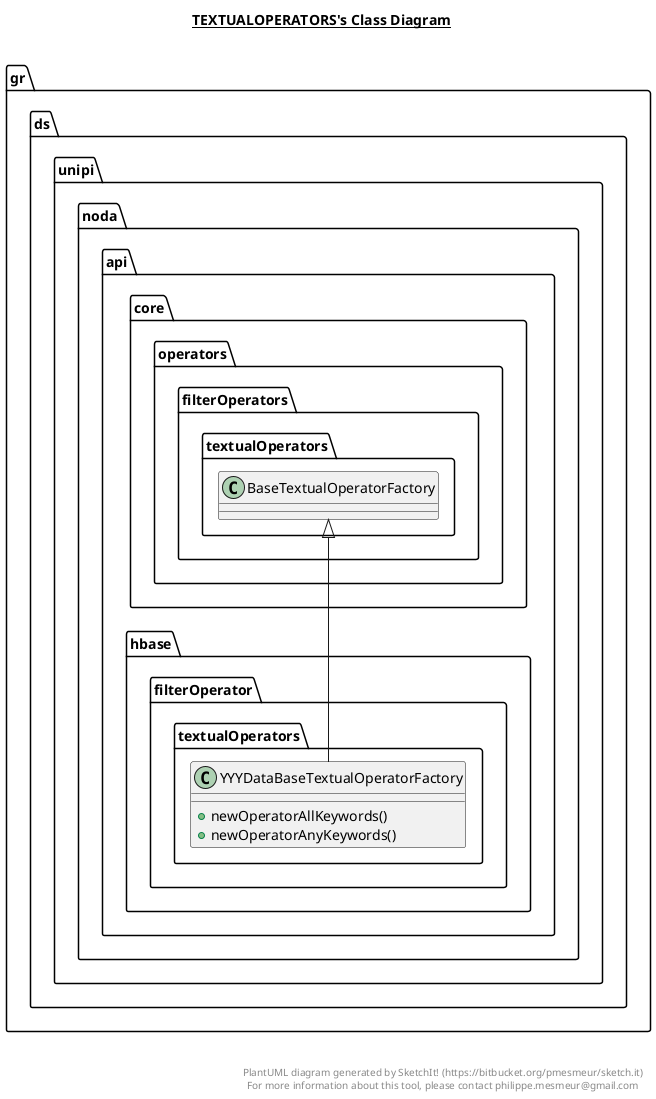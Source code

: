 @startuml

title __TEXTUALOPERATORS's Class Diagram__\n

  namespace gr.ds.unipi.noda.api.hbase {
    namespace filterOperator.textualOperators {
      class gr.ds.unipi.noda.api.hbase.filterOperator.textualOperators.YYYDataBaseTextualOperatorFactory {
          + newOperatorAllKeywords()
          + newOperatorAnyKeywords()
      }
    }
  }
  

  gr.ds.unipi.noda.api.hbase.filterOperator.textualOperators.YYYDataBaseTextualOperatorFactory -up-|> gr.ds.unipi.noda.api.core.operators.filterOperators.textualOperators.BaseTextualOperatorFactory


right footer


PlantUML diagram generated by SketchIt! (https://bitbucket.org/pmesmeur/sketch.it)
For more information about this tool, please contact philippe.mesmeur@gmail.com
endfooter

@enduml
